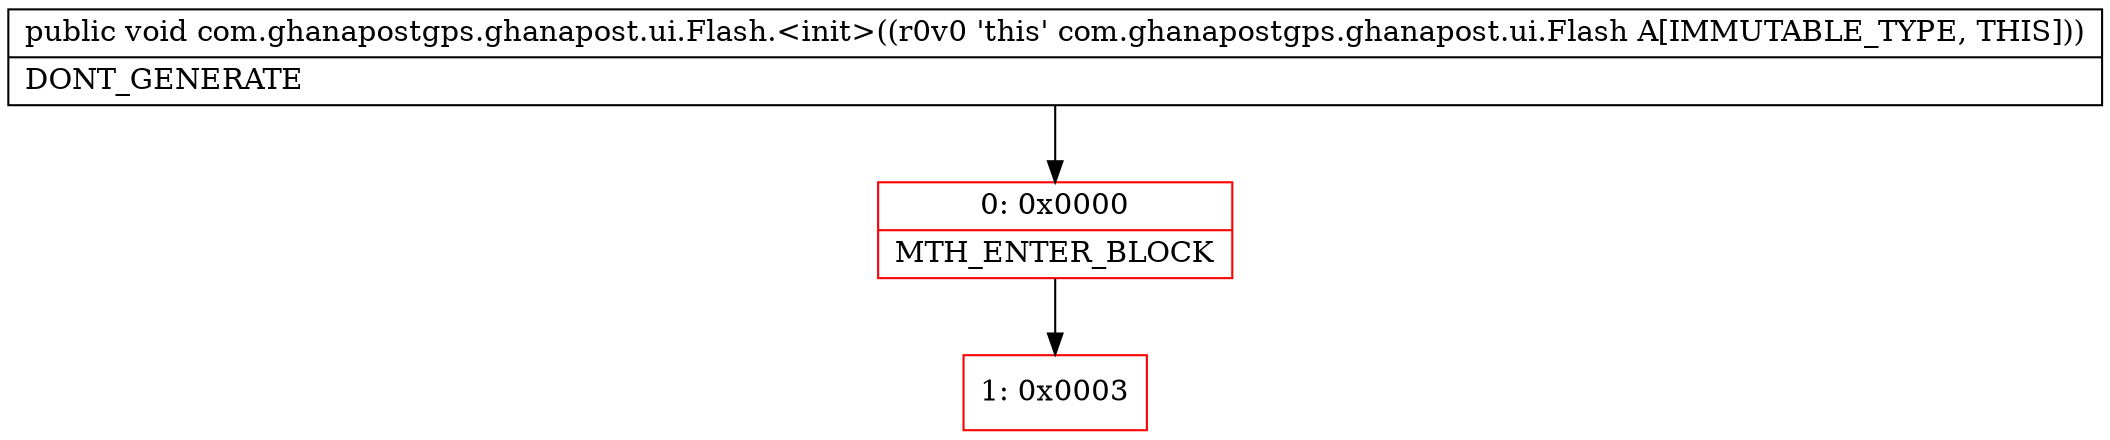 digraph "CFG forcom.ghanapostgps.ghanapost.ui.Flash.\<init\>()V" {
subgraph cluster_Region_2103417920 {
label = "R(0)";
node [shape=record,color=blue];
}
Node_0 [shape=record,color=red,label="{0\:\ 0x0000|MTH_ENTER_BLOCK\l}"];
Node_1 [shape=record,color=red,label="{1\:\ 0x0003}"];
MethodNode[shape=record,label="{public void com.ghanapostgps.ghanapost.ui.Flash.\<init\>((r0v0 'this' com.ghanapostgps.ghanapost.ui.Flash A[IMMUTABLE_TYPE, THIS]))  | DONT_GENERATE\l}"];
MethodNode -> Node_0;
Node_0 -> Node_1;
}

